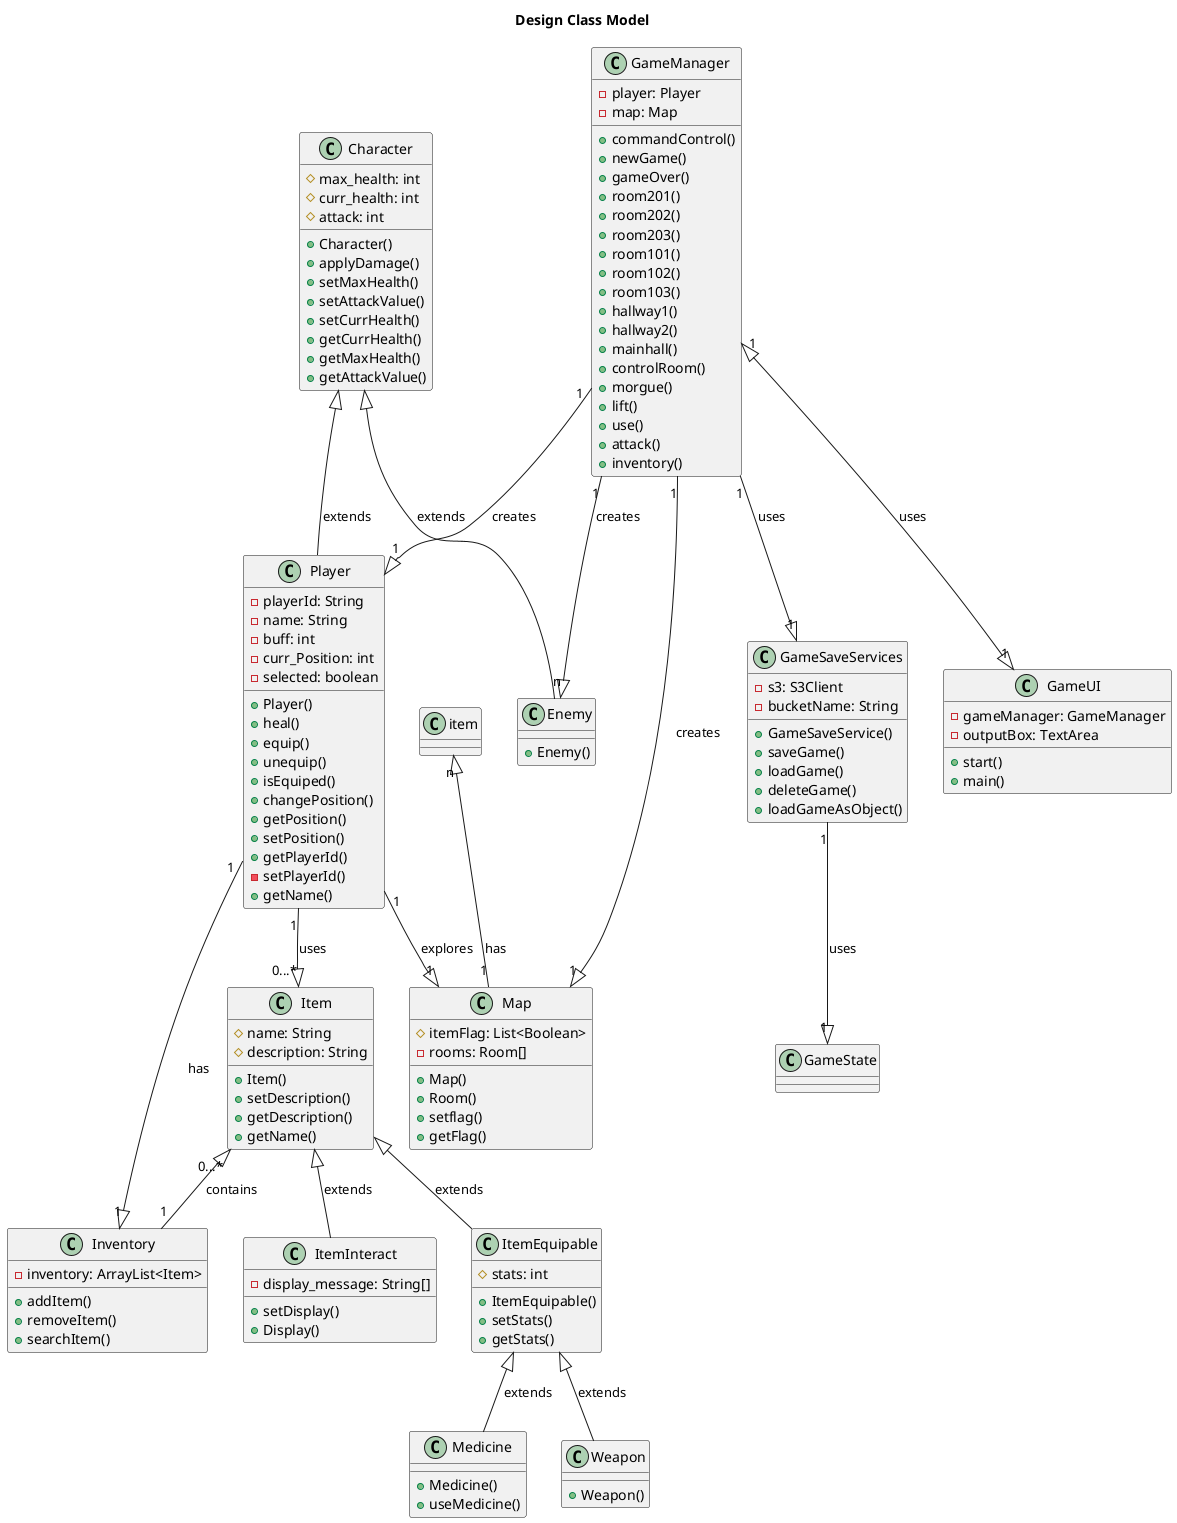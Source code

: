 @startuml DesignClassModel

title Design Class Model

class Character{
  #max_health: int
  #curr_health: int
  #attack: int
  
  +Character()
  +applyDamage()
  +setMaxHealth()
  +setAttackValue()
  +setCurrHealth()
  +getCurrHealth()
  +getMaxHealth()
  +getAttackValue()
}

class Player{
  -playerId: String
  -name: String
  -buff: int
  -curr_Position: int
  -selected: boolean
  
  +Player()
  +heal()
  +equip()
  +unequip()
  +isEquiped()
  +changePosition()
  +getPosition()
  +setPosition()
  +getPlayerId()
  -setPlayerId()
  +getName()
  
}

class Enemy{
  +Enemy()
}

class GameUI{
  -gameManager: GameManager
  -outputBox: TextArea
  
  +start()
  +main()
}

class GameManager{
  -player: Player
  -map: Map
  
  +commandControl()
  +newGame()
  +gameOver()
  +room201()
  +room202()
  +room203()
  +room101()
  +room102()
  +room103()
  +hallway1()
  +hallway2()
  +mainhall()
  +controlRoom()
  +morgue()
  +lift()
  +use()
  +attack()
  +inventory()
}

class GameSaveServices{
  -s3: S3Client
  -bucketName: String
  
  +GameSaveService()
  +saveGame()
  +loadGame()
  +deleteGame()
  +loadGameAsObject()
}

class GameState{
}

class Inventory{
  -inventory: ArrayList<Item>
  
  +addItem()
  +removeItem()
  +searchItem()
}

class Item{
  #name: String
  #description: String
  
  +Item()
  +setDescription()
  +getDescription()
  +getName()
}

class ItemEquipable{
  #stats: int
  
  +ItemEquipable()
  +setStats()
  +getStats()
}

class ItemInteract{
  -display_message: String[]
  
  +setDisplay()
  +Display()
}

class Medicine{
  +Medicine()
  +useMedicine()
}

class Weapon{
  +Weapon()
}

class Map{
  #itemFlag: List<Boolean>
  -rooms: Room[]
  
  +Map()
  +Room()
  +setflag()
  +getFlag()
}

Character <|-- Player : extends
Character <|-- Enemy : extends

Item <|-- ItemEquipable : extends
Item <|-- ItemInteract : extends
Item"0...*" <|-- "1"Inventory : contains
item"n" <|-- "1"Map : has

ItemEquipable <|-- Weapon: extends
ItemEquipable <|-- Medicine: extends

Player"1" --|> "0...*"Item : uses 
Player"1" --|> "1"Inventory : has
Player"1" --|> "1"Map : explores

GameManager"1" --|> "1"Player : creates
GameManager"1" --|> "n"Enemy : creates
GameManager"1" <|--|> "1"GameUI : uses
GameManager"1" --|> "1"Map : creates
GameManager"1" --|> "1"GameSaveServices : uses
GameSaveServices"1" --|> "1"GameState : uses

@enduml
